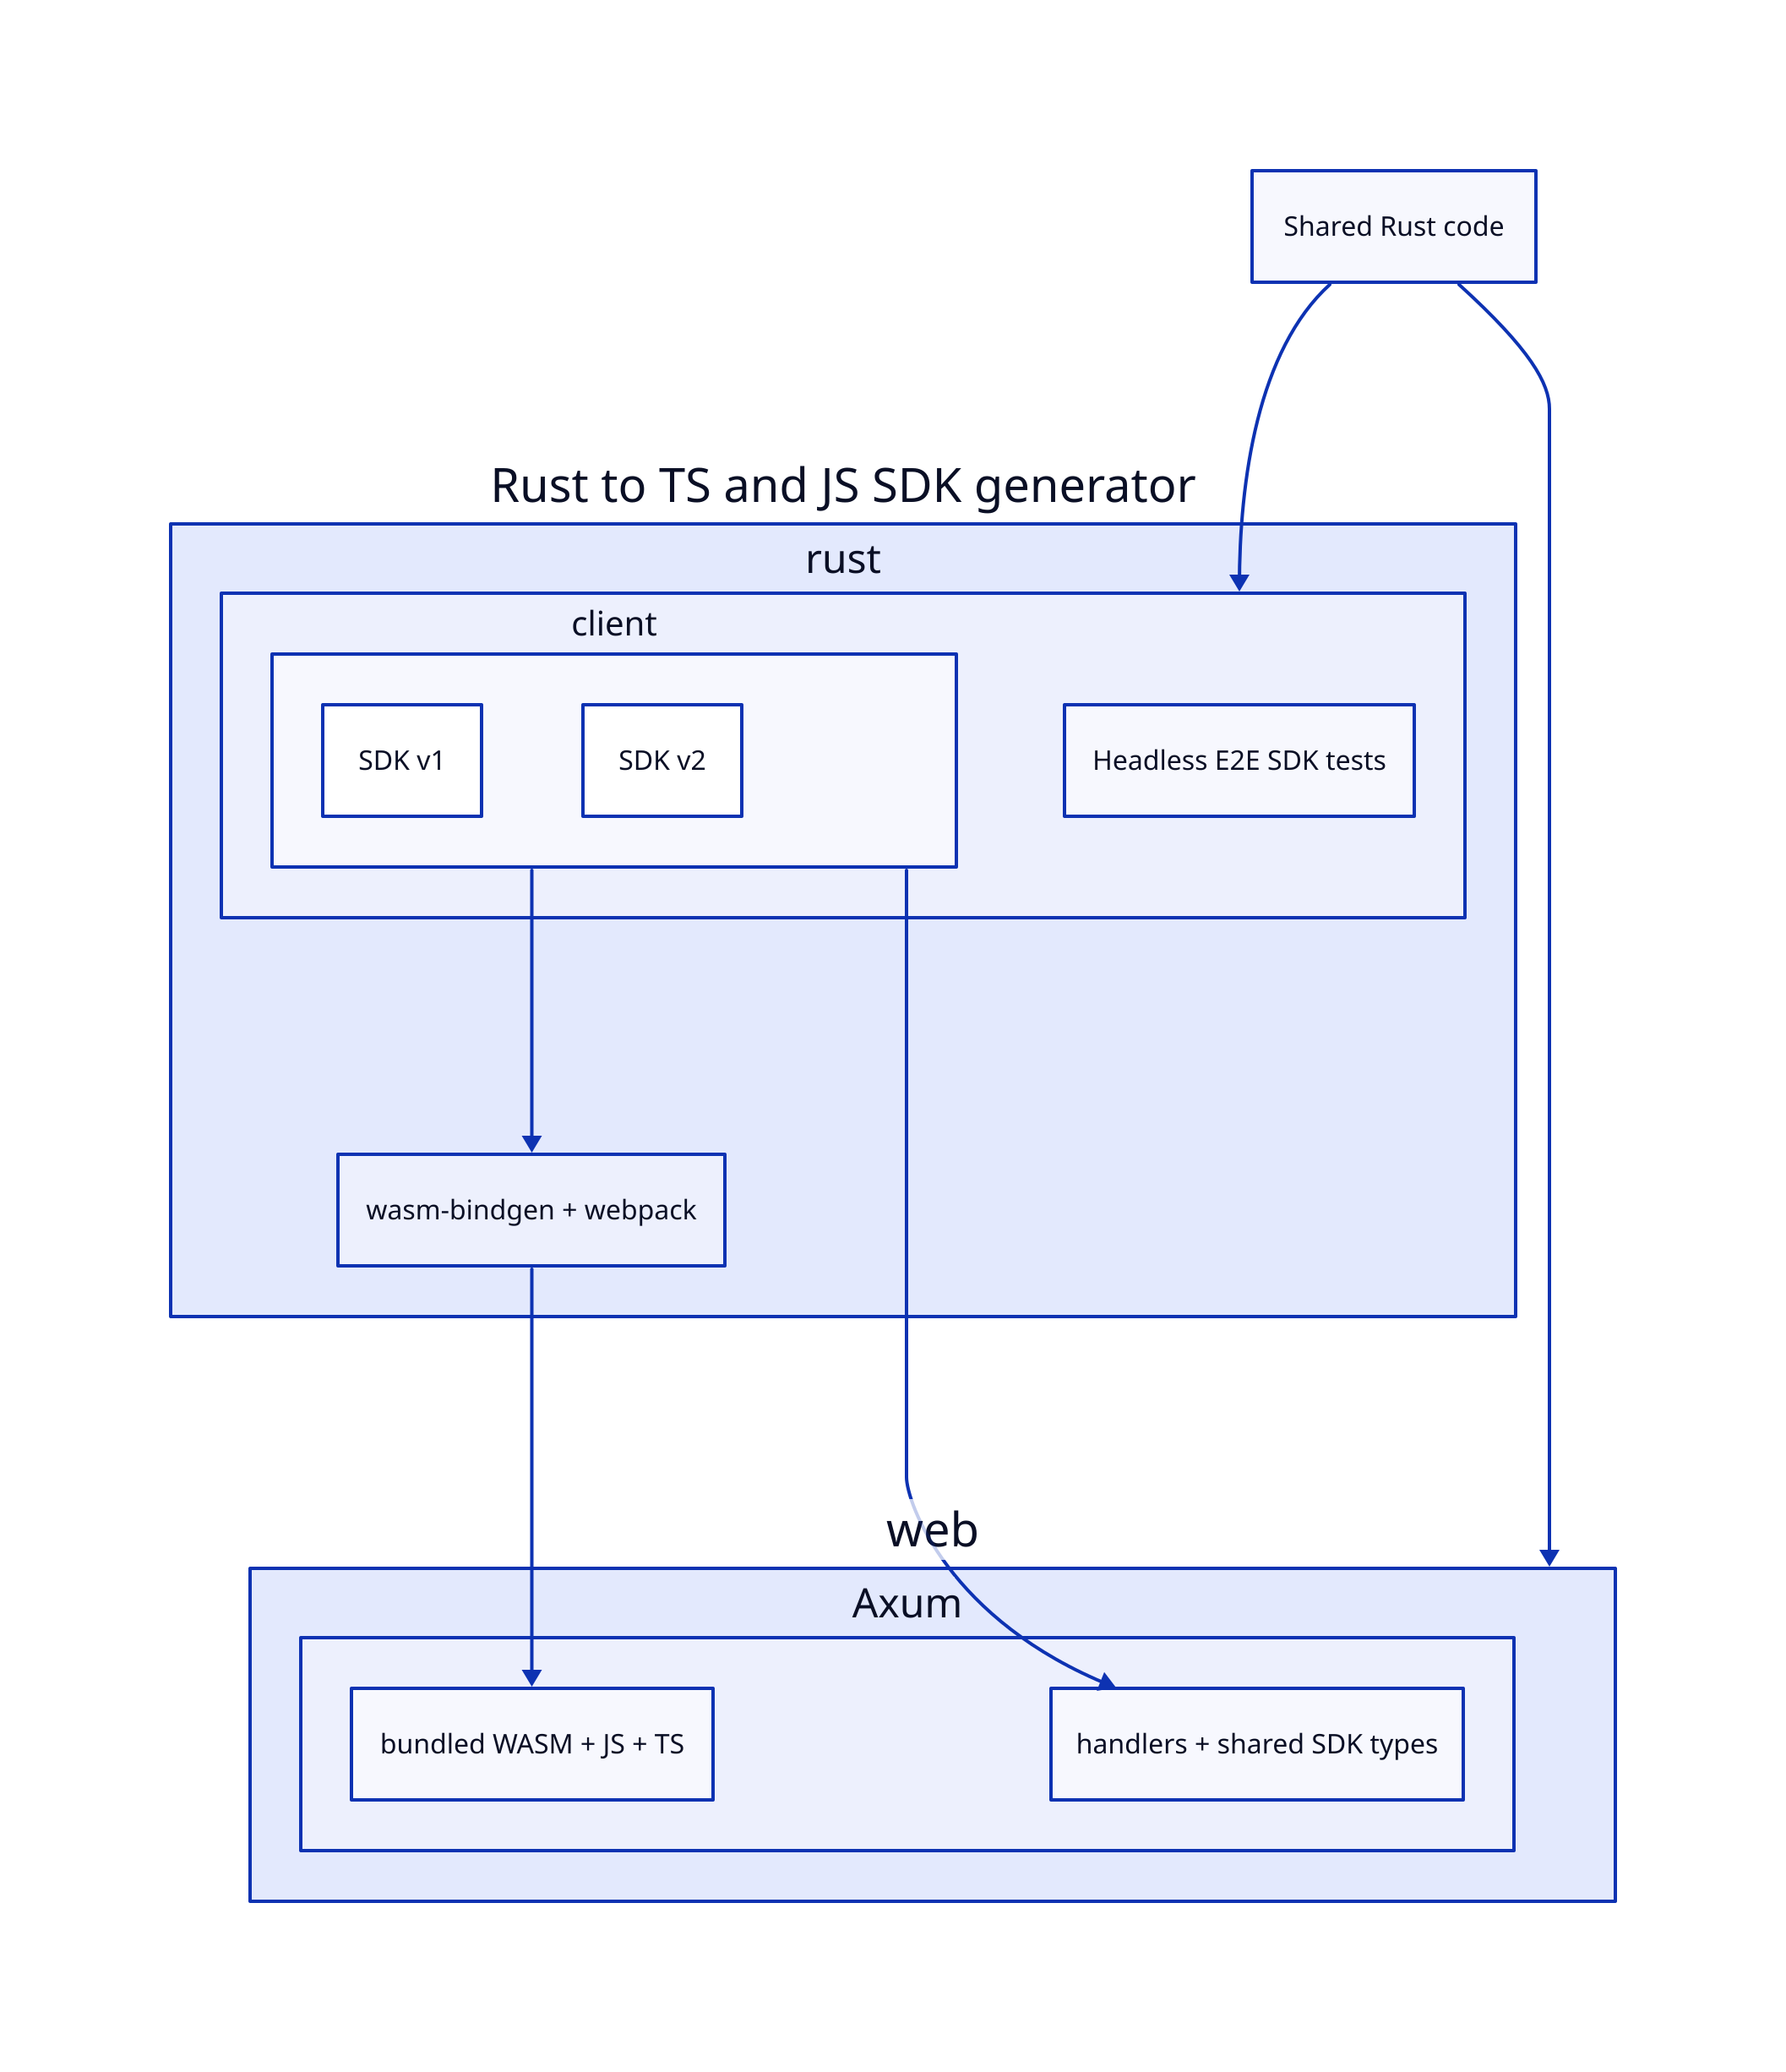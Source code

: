 web.axum: Axum
web.axum.wasm: bundled WASM + JS + TS
web.axum.rust: handlers + shared SDK types
sdk: Rust to TS and JS SDK generator
sdk.generator: wasm-bindgen + webpack
sdk.rust.client: {
 v1: SDK v1
 v2: SDK v2
}
common: Shared Rust code
sdk.rust.client -> sdk.generator
sdk.rust.client -> web.axum.rust
sdk.rust.tests: Headless E2E SDK tests

common -> sdk.rust
common -> web
web.axum.wasm <- sdk.generator
